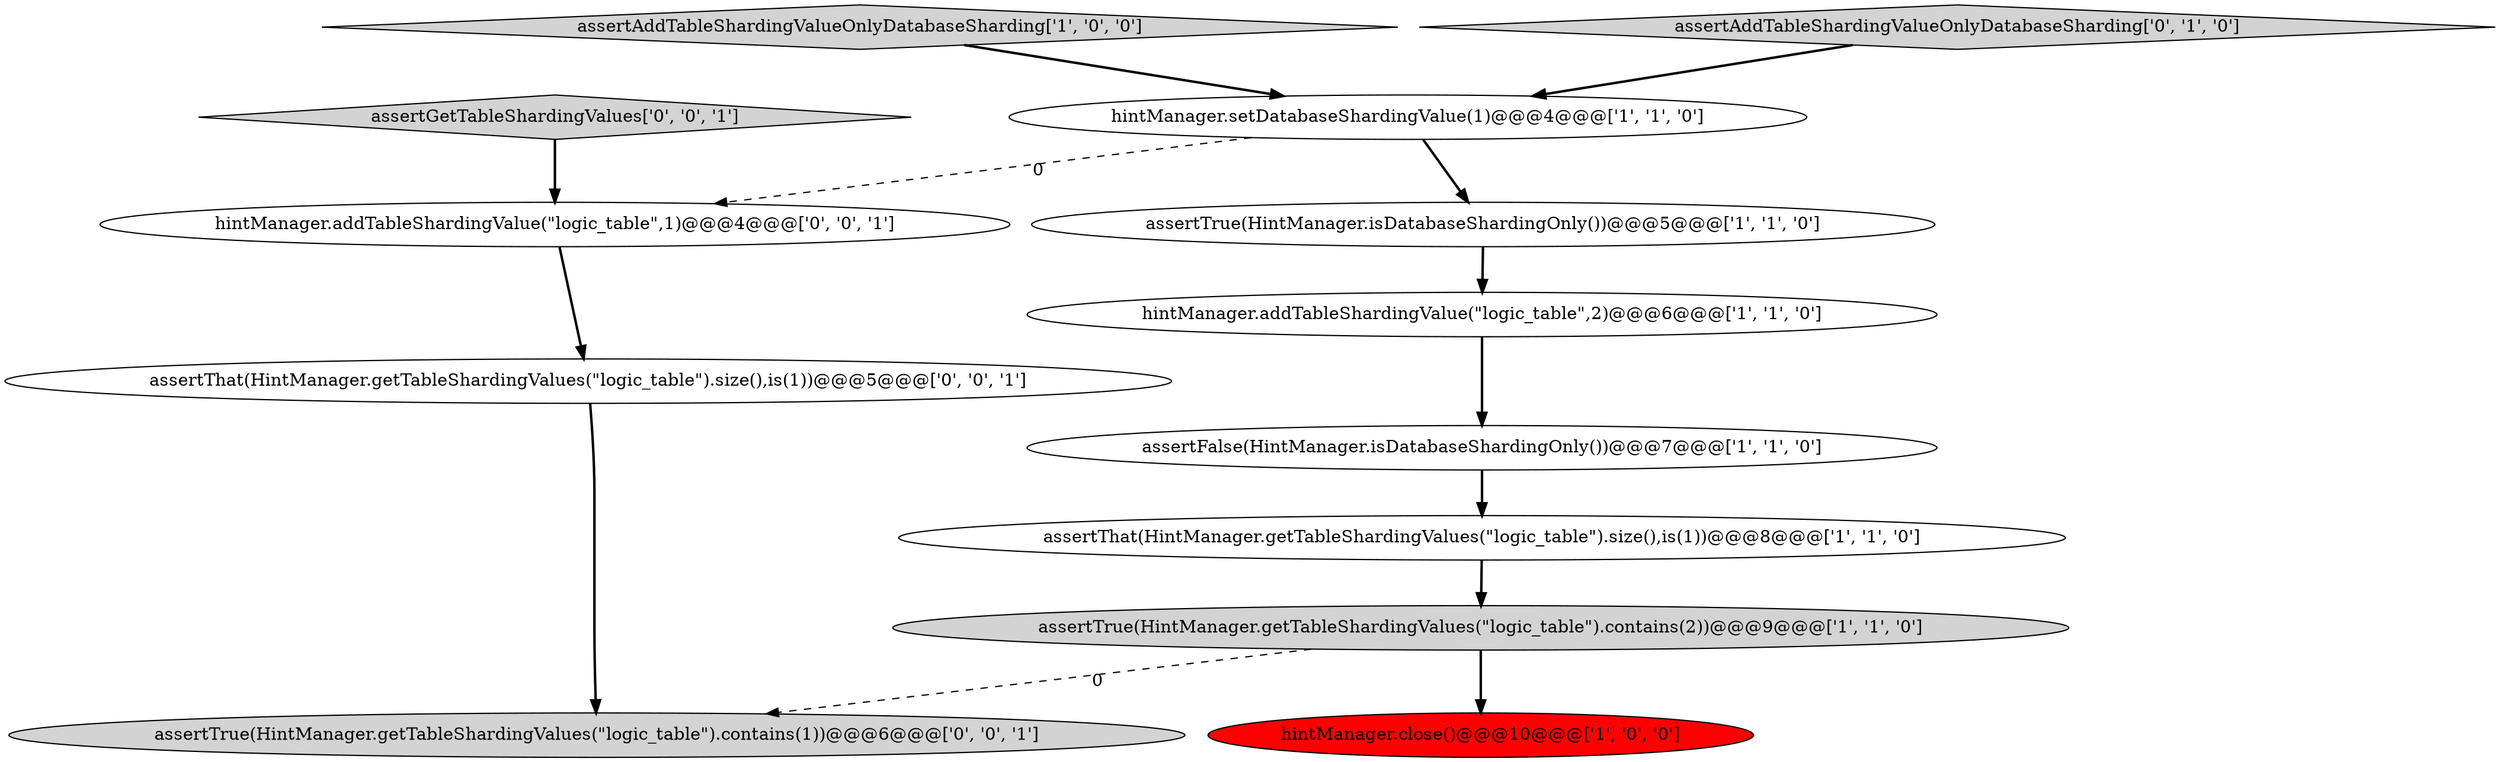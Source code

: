 digraph {
7 [style = filled, label = "assertTrue(HintManager.getTableShardingValues(\"logic_table\").contains(2))@@@9@@@['1', '1', '0']", fillcolor = lightgray, shape = ellipse image = "AAA0AAABBB1BBB"];
2 [style = filled, label = "hintManager.addTableShardingValue(\"logic_table\",2)@@@6@@@['1', '1', '0']", fillcolor = white, shape = ellipse image = "AAA0AAABBB1BBB"];
10 [style = filled, label = "assertGetTableShardingValues['0', '0', '1']", fillcolor = lightgray, shape = diamond image = "AAA0AAABBB3BBB"];
6 [style = filled, label = "assertAddTableShardingValueOnlyDatabaseSharding['1', '0', '0']", fillcolor = lightgray, shape = diamond image = "AAA0AAABBB1BBB"];
8 [style = filled, label = "assertAddTableShardingValueOnlyDatabaseSharding['0', '1', '0']", fillcolor = lightgray, shape = diamond image = "AAA0AAABBB2BBB"];
3 [style = filled, label = "assertThat(HintManager.getTableShardingValues(\"logic_table\").size(),is(1))@@@8@@@['1', '1', '0']", fillcolor = white, shape = ellipse image = "AAA0AAABBB1BBB"];
4 [style = filled, label = "assertTrue(HintManager.isDatabaseShardingOnly())@@@5@@@['1', '1', '0']", fillcolor = white, shape = ellipse image = "AAA0AAABBB1BBB"];
5 [style = filled, label = "hintManager.setDatabaseShardingValue(1)@@@4@@@['1', '1', '0']", fillcolor = white, shape = ellipse image = "AAA0AAABBB1BBB"];
1 [style = filled, label = "hintManager.close()@@@10@@@['1', '0', '0']", fillcolor = red, shape = ellipse image = "AAA1AAABBB1BBB"];
9 [style = filled, label = "hintManager.addTableShardingValue(\"logic_table\",1)@@@4@@@['0', '0', '1']", fillcolor = white, shape = ellipse image = "AAA0AAABBB3BBB"];
12 [style = filled, label = "assertTrue(HintManager.getTableShardingValues(\"logic_table\").contains(1))@@@6@@@['0', '0', '1']", fillcolor = lightgray, shape = ellipse image = "AAA0AAABBB3BBB"];
11 [style = filled, label = "assertThat(HintManager.getTableShardingValues(\"logic_table\").size(),is(1))@@@5@@@['0', '0', '1']", fillcolor = white, shape = ellipse image = "AAA0AAABBB3BBB"];
0 [style = filled, label = "assertFalse(HintManager.isDatabaseShardingOnly())@@@7@@@['1', '1', '0']", fillcolor = white, shape = ellipse image = "AAA0AAABBB1BBB"];
7->12 [style = dashed, label="0"];
0->3 [style = bold, label=""];
6->5 [style = bold, label=""];
5->9 [style = dashed, label="0"];
10->9 [style = bold, label=""];
2->0 [style = bold, label=""];
11->12 [style = bold, label=""];
7->1 [style = bold, label=""];
4->2 [style = bold, label=""];
9->11 [style = bold, label=""];
8->5 [style = bold, label=""];
3->7 [style = bold, label=""];
5->4 [style = bold, label=""];
}
